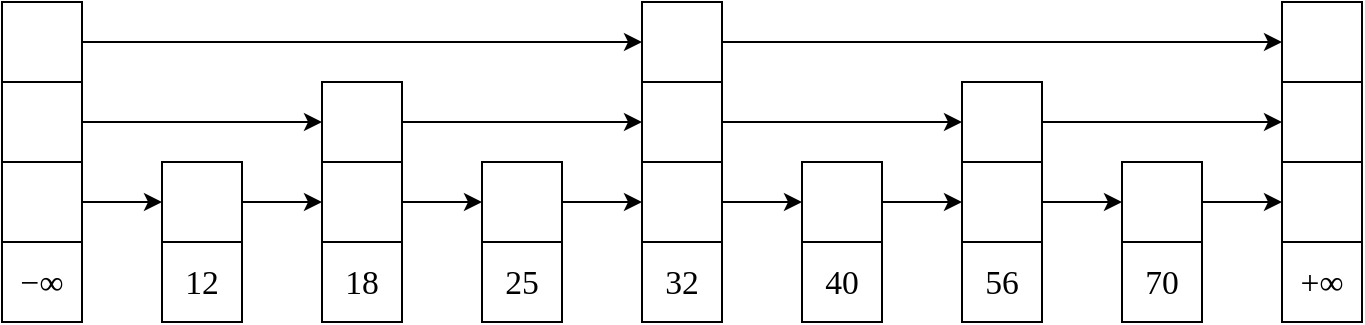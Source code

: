 <mxfile version="11.3.0" type="device" pages="1"><diagram id="zbUBwhXjVqBoaPyJ4rA2" name="Page-1"><mxGraphModel dx="1019" dy="703" grid="1" gridSize="10" guides="1" tooltips="1" connect="1" arrows="1" fold="1" page="1" pageScale="1" pageWidth="850" pageHeight="1100" math="0" shadow="0"><root><mxCell id="0"/><mxCell id="1" parent="0"/><mxCell id="-XyVh4yZVfndFJ6lLGWZ-1" value="&lt;span class=&quot;mo&quot; id=&quot;MathJax-Span-8&quot; style=&quot;box-sizing: content-box ; transition: none 0s ease 0s ; display: inline ; position: static ; border: 0px ; padding: 0px ; margin: 0px ; vertical-align: 0px ; line-height: normal ; font-size: 16.8px ; text-align: left ; background-color: rgb(255 , 255 , 255) ; font-family: &amp;#34;stixmathjax_main&amp;#34;&quot;&gt;−&lt;/span&gt;&lt;span class=&quot;mi&quot; id=&quot;MathJax-Span-9&quot; style=&quot;box-sizing: content-box ; transition: none 0s ease 0s ; display: inline ; position: static ; border: 0px ; padding: 0px ; margin: 0px ; vertical-align: 0px ; line-height: normal ; font-size: 16.8px ; text-align: left ; background-color: rgb(255 , 255 , 255) ; font-family: &amp;#34;stixmathjax_main&amp;#34;&quot;&gt;∞&lt;/span&gt;" style="whiteSpace=wrap;html=1;aspect=fixed;fontSize=18;" vertex="1" parent="1"><mxGeometry x="40" y="240" width="40" height="40" as="geometry"/></mxCell><mxCell id="-XyVh4yZVfndFJ6lLGWZ-2" value="" style="whiteSpace=wrap;html=1;aspect=fixed;" vertex="1" parent="1"><mxGeometry x="40" y="200" width="40" height="40" as="geometry"/></mxCell><mxCell id="-XyVh4yZVfndFJ6lLGWZ-3" value="" style="whiteSpace=wrap;html=1;aspect=fixed;" vertex="1" parent="1"><mxGeometry x="120" y="200" width="40" height="40" as="geometry"/></mxCell><mxCell id="-XyVh4yZVfndFJ6lLGWZ-4" value="&lt;div style=&quot;text-align: left&quot;&gt;&lt;font face=&quot;stixmathjax_main&quot;&gt;&lt;span style=&quot;font-size: 16.8px ; background-color: rgb(255 , 255 , 255)&quot;&gt;12&lt;/span&gt;&lt;/font&gt;&lt;/div&gt;" style="whiteSpace=wrap;html=1;aspect=fixed;fontSize=18;" vertex="1" parent="1"><mxGeometry x="120" y="240" width="40" height="40" as="geometry"/></mxCell><mxCell id="-XyVh4yZVfndFJ6lLGWZ-5" value="" style="endArrow=classic;html=1;fontSize=18;exitX=1;exitY=0.5;exitDx=0;exitDy=0;entryX=0;entryY=0.5;entryDx=0;entryDy=0;" edge="1" parent="1" source="-XyVh4yZVfndFJ6lLGWZ-2" target="-XyVh4yZVfndFJ6lLGWZ-3"><mxGeometry width="50" height="50" relative="1" as="geometry"><mxPoint x="40" y="350" as="sourcePoint"/><mxPoint x="90" y="300" as="targetPoint"/></mxGeometry></mxCell><mxCell id="-XyVh4yZVfndFJ6lLGWZ-6" value="" style="whiteSpace=wrap;html=1;aspect=fixed;" vertex="1" parent="1"><mxGeometry x="200" y="200" width="40" height="40" as="geometry"/></mxCell><mxCell id="-XyVh4yZVfndFJ6lLGWZ-7" value="&lt;div style=&quot;text-align: left&quot;&gt;&lt;font face=&quot;stixmathjax_main&quot;&gt;&lt;span style=&quot;font-size: 16.8px ; background-color: rgb(255 , 255 , 255)&quot;&gt;18&lt;/span&gt;&lt;/font&gt;&lt;/div&gt;" style="whiteSpace=wrap;html=1;aspect=fixed;fontSize=18;" vertex="1" parent="1"><mxGeometry x="200" y="240" width="40" height="40" as="geometry"/></mxCell><mxCell id="-XyVh4yZVfndFJ6lLGWZ-8" value="" style="endArrow=classic;html=1;fontSize=18;exitX=1;exitY=0.5;exitDx=0;exitDy=0;entryX=0;entryY=0.5;entryDx=0;entryDy=0;" edge="1" parent="1" source="-XyVh4yZVfndFJ6lLGWZ-3" target="-XyVh4yZVfndFJ6lLGWZ-6"><mxGeometry width="50" height="50" relative="1" as="geometry"><mxPoint x="90" y="230" as="sourcePoint"/><mxPoint x="130" y="230" as="targetPoint"/></mxGeometry></mxCell><mxCell id="-XyVh4yZVfndFJ6lLGWZ-9" value="" style="endArrow=classic;html=1;fontSize=18;exitX=1;exitY=0.5;exitDx=0;exitDy=0;entryX=0;entryY=0.5;entryDx=0;entryDy=0;" edge="1" target="-XyVh4yZVfndFJ6lLGWZ-10" parent="1"><mxGeometry width="50" height="50" relative="1" as="geometry"><mxPoint x="240" y="220" as="sourcePoint"/><mxPoint x="210" y="230" as="targetPoint"/></mxGeometry></mxCell><mxCell id="-XyVh4yZVfndFJ6lLGWZ-10" value="" style="whiteSpace=wrap;html=1;aspect=fixed;" vertex="1" parent="1"><mxGeometry x="280" y="200" width="40" height="40" as="geometry"/></mxCell><mxCell id="-XyVh4yZVfndFJ6lLGWZ-11" value="&lt;div style=&quot;text-align: left&quot;&gt;&lt;font face=&quot;stixmathjax_main&quot;&gt;&lt;span style=&quot;font-size: 16.8px ; background-color: rgb(255 , 255 , 255)&quot;&gt;25&lt;/span&gt;&lt;/font&gt;&lt;/div&gt;" style="whiteSpace=wrap;html=1;aspect=fixed;fontSize=18;" vertex="1" parent="1"><mxGeometry x="280" y="240" width="40" height="40" as="geometry"/></mxCell><mxCell id="-XyVh4yZVfndFJ6lLGWZ-15" value="" style="endArrow=classic;html=1;fontSize=18;exitX=1;exitY=0.5;exitDx=0;exitDy=0;entryX=0;entryY=0.5;entryDx=0;entryDy=0;" edge="1" target="-XyVh4yZVfndFJ6lLGWZ-16" parent="1"><mxGeometry width="50" height="50" relative="1" as="geometry"><mxPoint x="320" y="220" as="sourcePoint"/><mxPoint x="290" y="230" as="targetPoint"/></mxGeometry></mxCell><mxCell id="-XyVh4yZVfndFJ6lLGWZ-16" value="" style="whiteSpace=wrap;html=1;aspect=fixed;" vertex="1" parent="1"><mxGeometry x="360" y="200" width="40" height="40" as="geometry"/></mxCell><mxCell id="-XyVh4yZVfndFJ6lLGWZ-17" value="&lt;div style=&quot;text-align: left&quot;&gt;&lt;font face=&quot;stixmathjax_main&quot;&gt;&lt;span style=&quot;font-size: 16.8px ; background-color: rgb(255 , 255 , 255)&quot;&gt;32&lt;/span&gt;&lt;/font&gt;&lt;/div&gt;" style="whiteSpace=wrap;html=1;aspect=fixed;fontSize=18;" vertex="1" parent="1"><mxGeometry x="360" y="240" width="40" height="40" as="geometry"/></mxCell><mxCell id="-XyVh4yZVfndFJ6lLGWZ-18" value="" style="endArrow=classic;html=1;fontSize=18;exitX=1;exitY=0.5;exitDx=0;exitDy=0;entryX=0;entryY=0.5;entryDx=0;entryDy=0;" edge="1" target="-XyVh4yZVfndFJ6lLGWZ-19" parent="1"><mxGeometry width="50" height="50" relative="1" as="geometry"><mxPoint x="400" y="220" as="sourcePoint"/><mxPoint x="370" y="230" as="targetPoint"/></mxGeometry></mxCell><mxCell id="-XyVh4yZVfndFJ6lLGWZ-19" value="" style="whiteSpace=wrap;html=1;aspect=fixed;" vertex="1" parent="1"><mxGeometry x="440" y="200" width="40" height="40" as="geometry"/></mxCell><mxCell id="-XyVh4yZVfndFJ6lLGWZ-20" value="&lt;div style=&quot;text-align: left&quot;&gt;&lt;font face=&quot;stixmathjax_main&quot;&gt;&lt;span style=&quot;font-size: 16.8px ; background-color: rgb(255 , 255 , 255)&quot;&gt;40&lt;/span&gt;&lt;/font&gt;&lt;/div&gt;" style="whiteSpace=wrap;html=1;aspect=fixed;fontSize=18;" vertex="1" parent="1"><mxGeometry x="440" y="240" width="40" height="40" as="geometry"/></mxCell><mxCell id="-XyVh4yZVfndFJ6lLGWZ-21" value="" style="endArrow=classic;html=1;fontSize=18;exitX=1;exitY=0.5;exitDx=0;exitDy=0;entryX=0;entryY=0.5;entryDx=0;entryDy=0;" edge="1" target="-XyVh4yZVfndFJ6lLGWZ-22" parent="1"><mxGeometry width="50" height="50" relative="1" as="geometry"><mxPoint x="480" y="220" as="sourcePoint"/><mxPoint x="450" y="230" as="targetPoint"/></mxGeometry></mxCell><mxCell id="-XyVh4yZVfndFJ6lLGWZ-22" value="" style="whiteSpace=wrap;html=1;aspect=fixed;" vertex="1" parent="1"><mxGeometry x="520" y="200" width="40" height="40" as="geometry"/></mxCell><mxCell id="-XyVh4yZVfndFJ6lLGWZ-23" value="&lt;div style=&quot;text-align: left&quot;&gt;&lt;font face=&quot;stixmathjax_main&quot;&gt;&lt;span style=&quot;font-size: 16.8px ; background-color: rgb(255 , 255 , 255)&quot;&gt;56&lt;/span&gt;&lt;/font&gt;&lt;/div&gt;" style="whiteSpace=wrap;html=1;aspect=fixed;fontSize=18;" vertex="1" parent="1"><mxGeometry x="520" y="240" width="40" height="40" as="geometry"/></mxCell><mxCell id="-XyVh4yZVfndFJ6lLGWZ-24" value="" style="endArrow=classic;html=1;fontSize=18;exitX=1;exitY=0.5;exitDx=0;exitDy=0;entryX=0;entryY=0.5;entryDx=0;entryDy=0;" edge="1" target="-XyVh4yZVfndFJ6lLGWZ-25" parent="1"><mxGeometry width="50" height="50" relative="1" as="geometry"><mxPoint x="560" y="220" as="sourcePoint"/><mxPoint x="530" y="230" as="targetPoint"/></mxGeometry></mxCell><mxCell id="-XyVh4yZVfndFJ6lLGWZ-25" value="" style="whiteSpace=wrap;html=1;aspect=fixed;" vertex="1" parent="1"><mxGeometry x="600" y="200" width="40" height="40" as="geometry"/></mxCell><mxCell id="-XyVh4yZVfndFJ6lLGWZ-26" value="&lt;div style=&quot;text-align: left&quot;&gt;&lt;font face=&quot;stixmathjax_main&quot;&gt;&lt;span style=&quot;font-size: 16.8px ; background-color: rgb(255 , 255 , 255)&quot;&gt;70&lt;/span&gt;&lt;/font&gt;&lt;/div&gt;" style="whiteSpace=wrap;html=1;aspect=fixed;fontSize=18;" vertex="1" parent="1"><mxGeometry x="600" y="240" width="40" height="40" as="geometry"/></mxCell><mxCell id="-XyVh4yZVfndFJ6lLGWZ-27" value="" style="endArrow=classic;html=1;fontSize=18;exitX=1;exitY=0.5;exitDx=0;exitDy=0;entryX=0;entryY=0.5;entryDx=0;entryDy=0;" edge="1" target="-XyVh4yZVfndFJ6lLGWZ-28" parent="1"><mxGeometry width="50" height="50" relative="1" as="geometry"><mxPoint x="640" y="220" as="sourcePoint"/><mxPoint x="610" y="230" as="targetPoint"/></mxGeometry></mxCell><mxCell id="-XyVh4yZVfndFJ6lLGWZ-28" value="" style="whiteSpace=wrap;html=1;aspect=fixed;" vertex="1" parent="1"><mxGeometry x="680" y="200" width="40" height="40" as="geometry"/></mxCell><mxCell id="-XyVh4yZVfndFJ6lLGWZ-29" value="&lt;div style=&quot;text-align: left&quot;&gt;&lt;span class=&quot;mo&quot; id=&quot;MathJax-Span-20&quot; style=&quot;box-sizing: content-box ; transition: none 0s ease 0s ; display: inline ; position: static ; border: 0px ; padding: 0px ; margin: 0px ; vertical-align: 0px ; line-height: normal ; font-size: 16.8px ; white-space: nowrap ; background-color: rgb(255 , 255 , 255) ; font-family: &amp;#34;stixmathjax_main&amp;#34;&quot;&gt;+&lt;/span&gt;&lt;span class=&quot;mi&quot; id=&quot;MathJax-Span-21&quot; style=&quot;box-sizing: content-box ; transition: none 0s ease 0s ; display: inline ; position: static ; border: 0px ; padding: 0px ; margin: 0px ; vertical-align: 0px ; line-height: normal ; font-size: 16.8px ; white-space: nowrap ; background-color: rgb(255 , 255 , 255) ; font-family: &amp;#34;stixmathjax_main&amp;#34;&quot;&gt;∞&lt;/span&gt;&lt;br&gt;&lt;/div&gt;" style="whiteSpace=wrap;html=1;aspect=fixed;fontSize=18;" vertex="1" parent="1"><mxGeometry x="680" y="240" width="40" height="40" as="geometry"/></mxCell><mxCell id="-XyVh4yZVfndFJ6lLGWZ-30" value="" style="whiteSpace=wrap;html=1;aspect=fixed;" vertex="1" parent="1"><mxGeometry x="200" y="160" width="40" height="40" as="geometry"/></mxCell><mxCell id="-XyVh4yZVfndFJ6lLGWZ-31" value="" style="endArrow=classic;html=1;fontSize=18;exitX=1;exitY=0.5;exitDx=0;exitDy=0;entryX=0;entryY=0.5;entryDx=0;entryDy=0;" edge="1" parent="1" target="-XyVh4yZVfndFJ6lLGWZ-32"><mxGeometry width="50" height="50" relative="1" as="geometry"><mxPoint x="240" y="180" as="sourcePoint"/><mxPoint x="280" y="180" as="targetPoint"/></mxGeometry></mxCell><mxCell id="-XyVh4yZVfndFJ6lLGWZ-32" value="" style="whiteSpace=wrap;html=1;aspect=fixed;" vertex="1" parent="1"><mxGeometry x="360" y="160" width="40" height="40" as="geometry"/></mxCell><mxCell id="-XyVh4yZVfndFJ6lLGWZ-33" value="" style="endArrow=classic;html=1;fontSize=18;exitX=1;exitY=0.5;exitDx=0;exitDy=0;entryX=0;entryY=0.5;entryDx=0;entryDy=0;" edge="1" parent="1" target="-XyVh4yZVfndFJ6lLGWZ-34"><mxGeometry width="50" height="50" relative="1" as="geometry"><mxPoint x="400" y="180" as="sourcePoint"/><mxPoint x="440" y="180" as="targetPoint"/></mxGeometry></mxCell><mxCell id="-XyVh4yZVfndFJ6lLGWZ-34" value="" style="whiteSpace=wrap;html=1;aspect=fixed;" vertex="1" parent="1"><mxGeometry x="520" y="160" width="40" height="40" as="geometry"/></mxCell><mxCell id="-XyVh4yZVfndFJ6lLGWZ-35" value="" style="endArrow=classic;html=1;fontSize=18;exitX=1;exitY=0.5;exitDx=0;exitDy=0;entryX=0;entryY=0.5;entryDx=0;entryDy=0;" edge="1" parent="1" target="-XyVh4yZVfndFJ6lLGWZ-38"><mxGeometry width="50" height="50" relative="1" as="geometry"><mxPoint x="560" y="180" as="sourcePoint"/><mxPoint x="600" y="180" as="targetPoint"/></mxGeometry></mxCell><mxCell id="-XyVh4yZVfndFJ6lLGWZ-36" value="" style="whiteSpace=wrap;html=1;aspect=fixed;" vertex="1" parent="1"><mxGeometry x="40" y="160" width="40" height="40" as="geometry"/></mxCell><mxCell id="-XyVh4yZVfndFJ6lLGWZ-37" value="" style="endArrow=classic;html=1;fontSize=18;exitX=1;exitY=0.5;exitDx=0;exitDy=0;entryX=0;entryY=0.5;entryDx=0;entryDy=0;" edge="1" parent="1"><mxGeometry width="50" height="50" relative="1" as="geometry"><mxPoint x="80" y="180" as="sourcePoint"/><mxPoint x="200" y="180" as="targetPoint"/></mxGeometry></mxCell><mxCell id="-XyVh4yZVfndFJ6lLGWZ-38" value="" style="whiteSpace=wrap;html=1;aspect=fixed;" vertex="1" parent="1"><mxGeometry x="680" y="160" width="40" height="40" as="geometry"/></mxCell><mxCell id="-XyVh4yZVfndFJ6lLGWZ-42" value="" style="whiteSpace=wrap;html=1;aspect=fixed;" vertex="1" parent="1"><mxGeometry x="40" y="120" width="40" height="40" as="geometry"/></mxCell><mxCell id="-XyVh4yZVfndFJ6lLGWZ-43" value="" style="endArrow=classic;html=1;fontSize=18;exitX=1;exitY=0.5;exitDx=0;exitDy=0;entryX=0;entryY=0.5;entryDx=0;entryDy=0;" edge="1" parent="1" target="-XyVh4yZVfndFJ6lLGWZ-44"><mxGeometry width="50" height="50" relative="1" as="geometry"><mxPoint x="80" y="140" as="sourcePoint"/><mxPoint x="200" y="140" as="targetPoint"/></mxGeometry></mxCell><mxCell id="-XyVh4yZVfndFJ6lLGWZ-44" value="" style="whiteSpace=wrap;html=1;aspect=fixed;" vertex="1" parent="1"><mxGeometry x="360" y="120" width="40" height="40" as="geometry"/></mxCell><mxCell id="-XyVh4yZVfndFJ6lLGWZ-45" value="" style="endArrow=classic;html=1;fontSize=18;exitX=1;exitY=0.5;exitDx=0;exitDy=0;entryX=0;entryY=0.5;entryDx=0;entryDy=0;" edge="1" parent="1" target="-XyVh4yZVfndFJ6lLGWZ-46"><mxGeometry width="50" height="50" relative="1" as="geometry"><mxPoint x="400" y="140" as="sourcePoint"/><mxPoint x="520" y="140" as="targetPoint"/></mxGeometry></mxCell><mxCell id="-XyVh4yZVfndFJ6lLGWZ-46" value="" style="whiteSpace=wrap;html=1;aspect=fixed;" vertex="1" parent="1"><mxGeometry x="680" y="120" width="40" height="40" as="geometry"/></mxCell></root></mxGraphModel></diagram></mxfile>